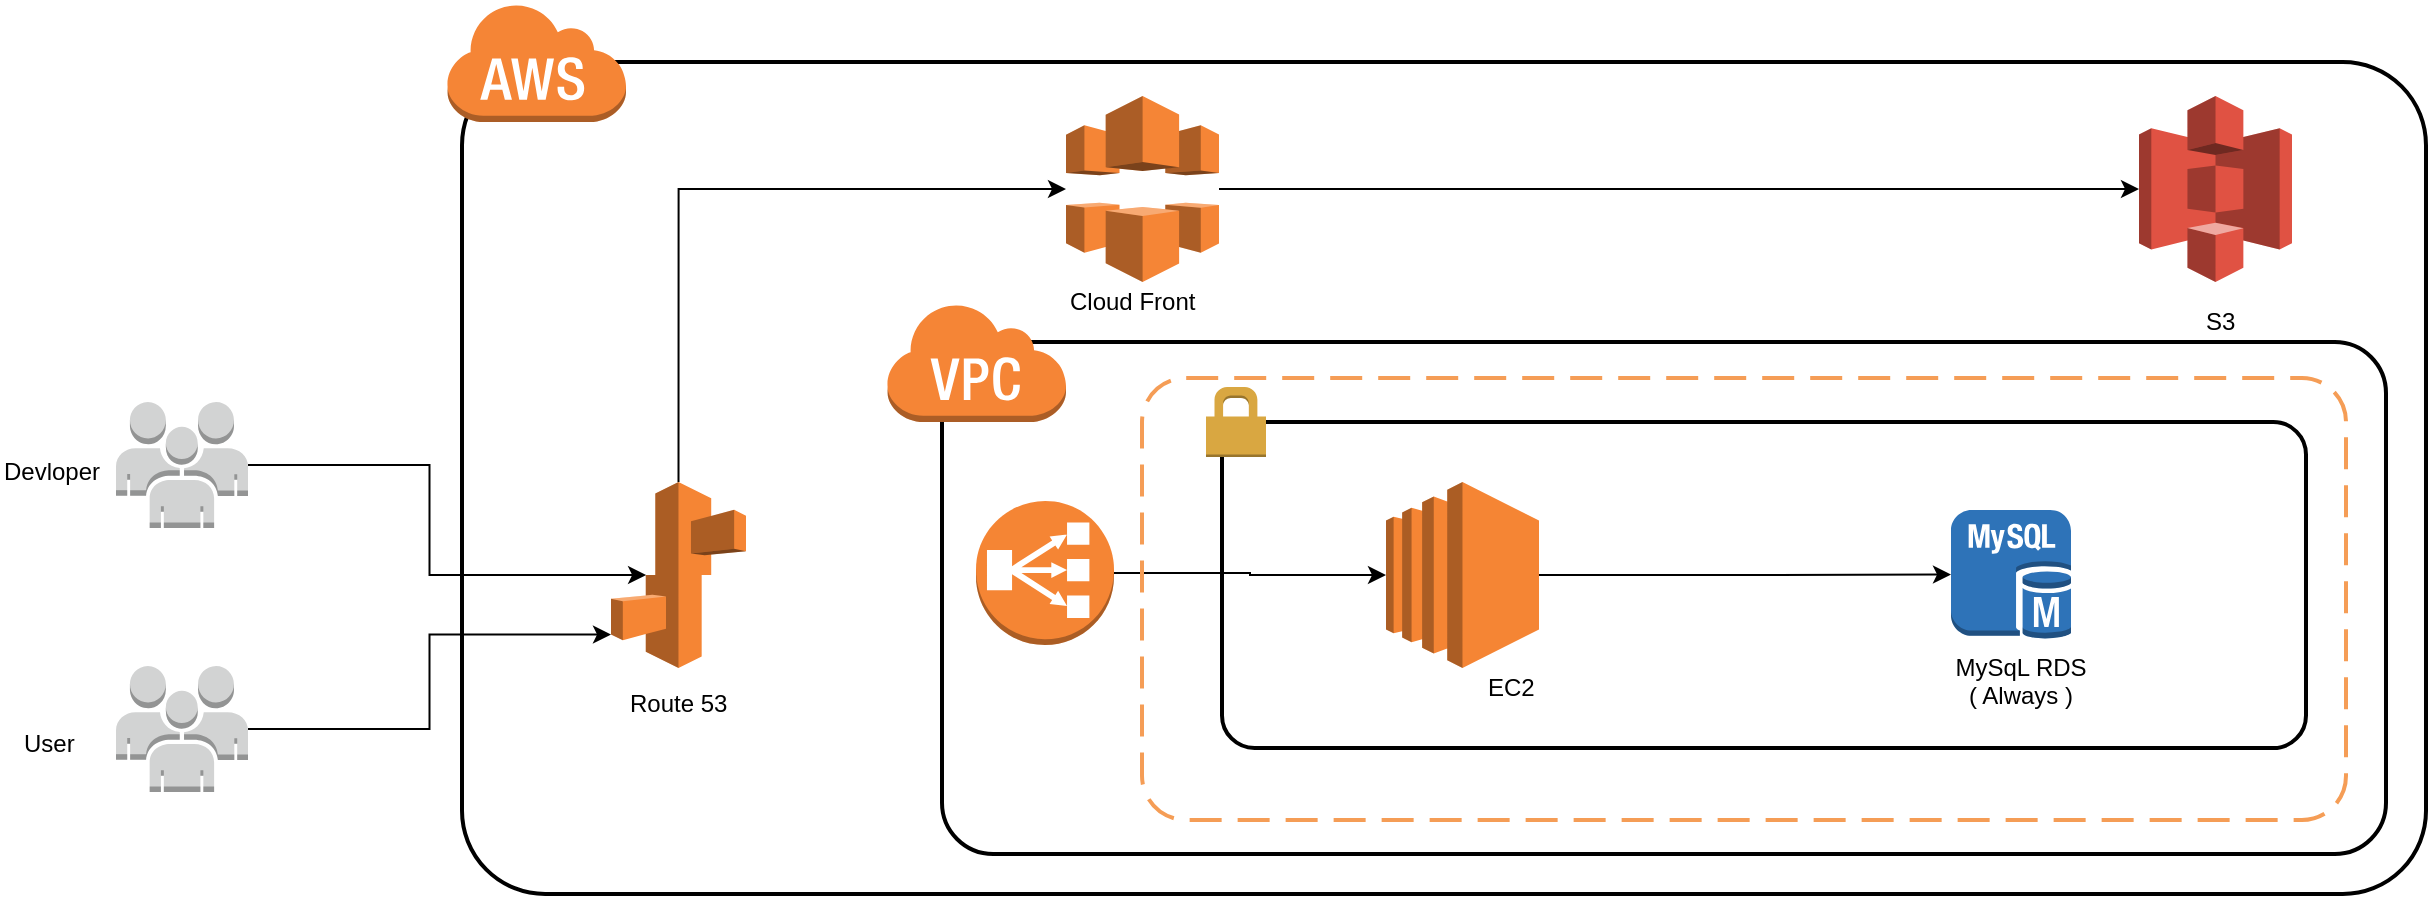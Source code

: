 <mxfile version="12.2.4"><diagram id="aIfzajJBf6V2qTChrV9o"><mxGraphModel dx="1033" dy="659" grid="1" gridSize="10" guides="1" tooltips="1" connect="1" arrows="1" fold="1" page="1" pageScale="1" pageWidth="1300" pageHeight="850" math="0" shadow="0"><root><mxCell id="0"/><mxCell id="1" parent="0"/><mxCell id="2" value="" style="rounded=1;arcSize=10;dashed=0;fillColor=none;gradientColor=none;strokeWidth=2;" vertex="1" parent="1"><mxGeometry x="241" y="74" width="982" height="416" as="geometry"/></mxCell><mxCell id="3" value="" style="dashed=0;html=1;shape=mxgraph.aws3.cloud;fillColor=#F58536;gradientColor=none;dashed=0;" vertex="1" parent="1"><mxGeometry x="233" y="44" width="90" height="60" as="geometry"/></mxCell><mxCell id="4" value="" style="rounded=1;arcSize=10;dashed=0;fillColor=none;gradientColor=none;strokeWidth=2;" vertex="1" parent="1"><mxGeometry x="481" y="214" width="722" height="256" as="geometry"/></mxCell><mxCell id="5" value="" style="dashed=0;html=1;shape=mxgraph.aws3.virtual_private_cloud;fillColor=#F58536;gradientColor=none;dashed=0;" vertex="1" parent="1"><mxGeometry x="453" y="194" width="90" height="60" as="geometry"/></mxCell><mxCell id="6" style="edgeStyle=orthogonalEdgeStyle;rounded=0;orthogonalLoop=1;jettySize=auto;html=1;exitX=0.5;exitY=0;exitDx=0;exitDy=0;exitPerimeter=0;entryX=0;entryY=0.5;entryDx=0;entryDy=0;entryPerimeter=0;" edge="1" parent="1" source="7" target="15"><mxGeometry relative="1" as="geometry"/></mxCell><mxCell id="7" value="" style="outlineConnect=0;dashed=0;verticalLabelPosition=bottom;verticalAlign=top;align=center;html=1;shape=mxgraph.aws3.elastic_beanstalk;fillColor=#F58534;gradientColor=none;" vertex="1" parent="1"><mxGeometry x="315.5" y="284" width="67.5" height="93" as="geometry"/></mxCell><mxCell id="8" style="edgeStyle=orthogonalEdgeStyle;rounded=0;orthogonalLoop=1;jettySize=auto;html=1;exitX=1;exitY=0.5;exitDx=0;exitDy=0;exitPerimeter=0;" edge="1" parent="1" source="9" target="17"><mxGeometry relative="1" as="geometry"/></mxCell><mxCell id="9" value="" style="outlineConnect=0;dashed=0;verticalLabelPosition=bottom;verticalAlign=top;align=center;html=1;shape=mxgraph.aws3.classic_load_balancer;fillColor=#F58534;gradientColor=none;" vertex="1" parent="1"><mxGeometry x="498" y="293.5" width="69" height="72" as="geometry"/></mxCell><mxCell id="10" value="" style="rounded=1;arcSize=10;dashed=1;strokeColor=#F59D56;fillColor=none;gradientColor=none;dashPattern=8 4;strokeWidth=2;" vertex="1" parent="1"><mxGeometry x="581" y="232" width="602" height="221" as="geometry"/></mxCell><mxCell id="11" value="" style="rounded=1;arcSize=10;dashed=0;fillColor=none;gradientColor=none;strokeWidth=2;" vertex="1" parent="1"><mxGeometry x="621" y="254" width="542" height="163" as="geometry"/></mxCell><mxCell id="12" value="" style="dashed=0;html=1;shape=mxgraph.aws3.permissions;fillColor=#D9A741;gradientColor=none;dashed=0;" vertex="1" parent="1"><mxGeometry x="613" y="236.5" width="30" height="35" as="geometry"/></mxCell><mxCell id="13" value="" style="outlineConnect=0;dashed=0;verticalLabelPosition=bottom;verticalAlign=top;align=center;html=1;shape=mxgraph.aws3.s3;fillColor=#E05243;gradientColor=none;" vertex="1" parent="1"><mxGeometry x="1079.5" y="91" width="76.5" height="93" as="geometry"/></mxCell><mxCell id="14" style="edgeStyle=orthogonalEdgeStyle;rounded=0;orthogonalLoop=1;jettySize=auto;html=1;entryX=0;entryY=0.5;entryDx=0;entryDy=0;entryPerimeter=0;" edge="1" parent="1" source="15" target="13"><mxGeometry relative="1" as="geometry"/></mxCell><mxCell id="15" value="" style="outlineConnect=0;dashed=0;verticalLabelPosition=bottom;verticalAlign=top;align=center;html=1;shape=mxgraph.aws3.cloudfront;fillColor=#F58536;gradientColor=none;" vertex="1" parent="1"><mxGeometry x="543" y="91" width="76.5" height="93" as="geometry"/></mxCell><mxCell id="16" style="edgeStyle=orthogonalEdgeStyle;rounded=0;orthogonalLoop=1;jettySize=auto;html=1;entryX=0;entryY=0.5;entryDx=0;entryDy=0;entryPerimeter=0;" edge="1" parent="1" source="17" target="18"><mxGeometry relative="1" as="geometry"/></mxCell><mxCell id="17" value="" style="outlineConnect=0;dashed=0;verticalLabelPosition=bottom;verticalAlign=top;align=center;html=1;shape=mxgraph.aws3.ec2;fillColor=#F58534;gradientColor=none;" vertex="1" parent="1"><mxGeometry x="703" y="284" width="76.5" height="93" as="geometry"/></mxCell><mxCell id="18" value="" style="outlineConnect=0;dashed=0;verticalLabelPosition=bottom;verticalAlign=top;align=center;html=1;shape=mxgraph.aws3.mysql_db_instance;fillColor=#2E73B8;gradientColor=none;" vertex="1" parent="1"><mxGeometry x="985.5" y="298" width="60" height="64.5" as="geometry"/></mxCell><mxCell id="19" style="edgeStyle=orthogonalEdgeStyle;rounded=0;orthogonalLoop=1;jettySize=auto;html=1;exitX=1;exitY=0.5;exitDx=0;exitDy=0;exitPerimeter=0;entryX=0.26;entryY=0.5;entryDx=0;entryDy=0;entryPerimeter=0;" edge="1" parent="1" source="20" target="7"><mxGeometry relative="1" as="geometry"/></mxCell><mxCell id="20" value="" style="outlineConnect=0;dashed=0;verticalLabelPosition=bottom;verticalAlign=top;align=center;html=1;shape=mxgraph.aws3.users;fillColor=#D2D3D3;gradientColor=none;" vertex="1" parent="1"><mxGeometry x="68" y="244" width="66" height="63" as="geometry"/></mxCell><mxCell id="21" style="edgeStyle=orthogonalEdgeStyle;rounded=0;orthogonalLoop=1;jettySize=auto;html=1;exitX=1;exitY=0.5;exitDx=0;exitDy=0;exitPerimeter=0;entryX=0;entryY=0.82;entryDx=0;entryDy=0;entryPerimeter=0;" edge="1" parent="1" source="22" target="7"><mxGeometry relative="1" as="geometry"/></mxCell><mxCell id="22" value="" style="outlineConnect=0;dashed=0;verticalLabelPosition=bottom;verticalAlign=top;align=center;html=1;shape=mxgraph.aws3.users;fillColor=#D2D3D3;gradientColor=none;" vertex="1" parent="1"><mxGeometry x="68" y="376" width="66" height="63" as="geometry"/></mxCell><mxCell id="23" value="Devloper" style="text;html=1;resizable=0;points=[];autosize=1;align=left;verticalAlign=top;spacingTop=-4;" vertex="1" parent="1"><mxGeometry x="10" y="269" width="60" height="20" as="geometry"/></mxCell><mxCell id="24" value="User" style="text;html=1;resizable=0;points=[];autosize=1;align=left;verticalAlign=top;spacingTop=-4;" vertex="1" parent="1"><mxGeometry x="20" y="404.5" width="40" height="20" as="geometry"/></mxCell><mxCell id="25" value="Route 53&lt;br&gt;" style="text;html=1;resizable=0;points=[];autosize=1;align=left;verticalAlign=top;spacingTop=-4;" vertex="1" parent="1"><mxGeometry x="323" y="384.5" width="60" height="20" as="geometry"/></mxCell><mxCell id="26" value="Cloud Front" style="text;html=1;resizable=0;points=[];autosize=1;align=left;verticalAlign=top;spacingTop=-4;" vertex="1" parent="1"><mxGeometry x="543" y="184" width="80" height="20" as="geometry"/></mxCell><mxCell id="27" value="S3" style="text;html=1;resizable=0;points=[];autosize=1;align=left;verticalAlign=top;spacingTop=-4;" vertex="1" parent="1"><mxGeometry x="1111" y="194" width="30" height="20" as="geometry"/></mxCell><mxCell id="28" value="EC2" style="text;html=1;resizable=0;points=[];autosize=1;align=left;verticalAlign=top;spacingTop=-4;" vertex="1" parent="1"><mxGeometry x="751.5" y="377" width="40" height="20" as="geometry"/></mxCell><mxCell id="29" value="MySqL RDS&lt;br&gt;( Always )" style="text;html=1;resizable=0;points=[];autosize=1;align=center;verticalAlign=top;spacingTop=-4;" vertex="1" parent="1"><mxGeometry x="979.5" y="367" width="80" height="30" as="geometry"/></mxCell></root></mxGraphModel></diagram></mxfile>